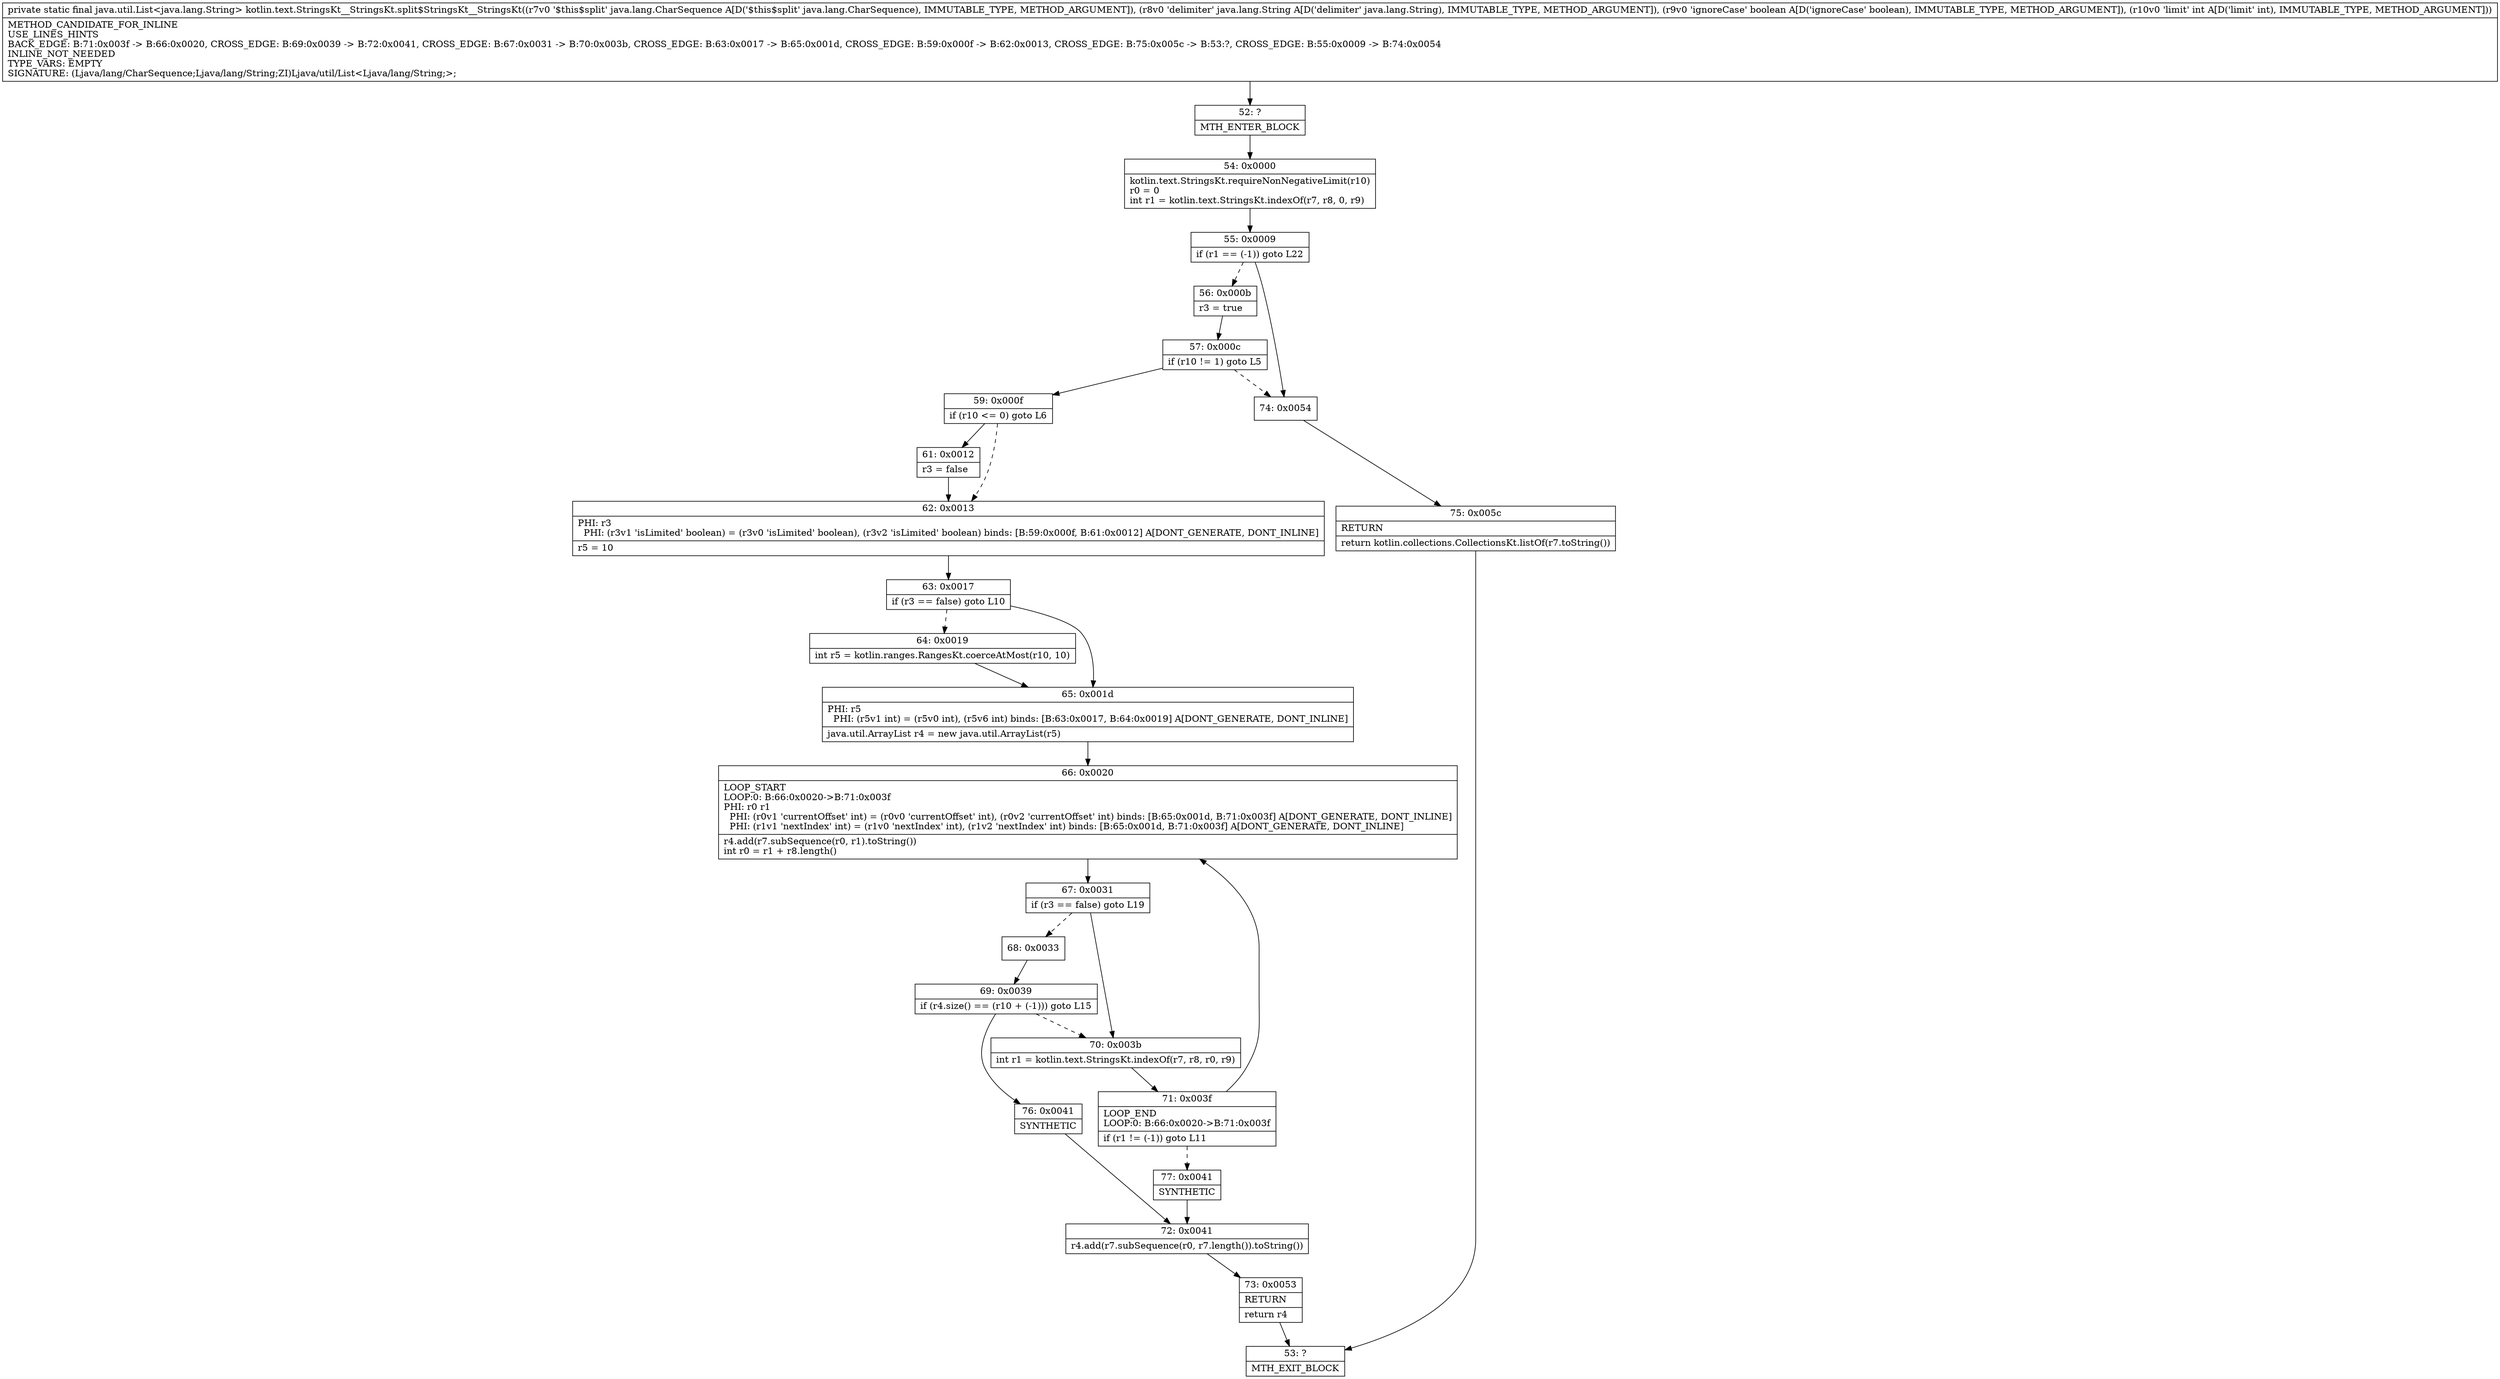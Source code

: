 digraph "CFG forkotlin.text.StringsKt__StringsKt.split$StringsKt__StringsKt(Ljava\/lang\/CharSequence;Ljava\/lang\/String;ZI)Ljava\/util\/List;" {
Node_52 [shape=record,label="{52\:\ ?|MTH_ENTER_BLOCK\l}"];
Node_54 [shape=record,label="{54\:\ 0x0000|kotlin.text.StringsKt.requireNonNegativeLimit(r10)\lr0 = 0\lint r1 = kotlin.text.StringsKt.indexOf(r7, r8, 0, r9)\l}"];
Node_55 [shape=record,label="{55\:\ 0x0009|if (r1 == (\-1)) goto L22\l}"];
Node_56 [shape=record,label="{56\:\ 0x000b|r3 = true\l}"];
Node_57 [shape=record,label="{57\:\ 0x000c|if (r10 != 1) goto L5\l}"];
Node_59 [shape=record,label="{59\:\ 0x000f|if (r10 \<= 0) goto L6\l}"];
Node_61 [shape=record,label="{61\:\ 0x0012|r3 = false\l}"];
Node_62 [shape=record,label="{62\:\ 0x0013|PHI: r3 \l  PHI: (r3v1 'isLimited' boolean) = (r3v0 'isLimited' boolean), (r3v2 'isLimited' boolean) binds: [B:59:0x000f, B:61:0x0012] A[DONT_GENERATE, DONT_INLINE]\l|r5 = 10\l}"];
Node_63 [shape=record,label="{63\:\ 0x0017|if (r3 == false) goto L10\l}"];
Node_64 [shape=record,label="{64\:\ 0x0019|int r5 = kotlin.ranges.RangesKt.coerceAtMost(r10, 10)\l}"];
Node_65 [shape=record,label="{65\:\ 0x001d|PHI: r5 \l  PHI: (r5v1 int) = (r5v0 int), (r5v6 int) binds: [B:63:0x0017, B:64:0x0019] A[DONT_GENERATE, DONT_INLINE]\l|java.util.ArrayList r4 = new java.util.ArrayList(r5)\l}"];
Node_66 [shape=record,label="{66\:\ 0x0020|LOOP_START\lLOOP:0: B:66:0x0020\-\>B:71:0x003f\lPHI: r0 r1 \l  PHI: (r0v1 'currentOffset' int) = (r0v0 'currentOffset' int), (r0v2 'currentOffset' int) binds: [B:65:0x001d, B:71:0x003f] A[DONT_GENERATE, DONT_INLINE]\l  PHI: (r1v1 'nextIndex' int) = (r1v0 'nextIndex' int), (r1v2 'nextIndex' int) binds: [B:65:0x001d, B:71:0x003f] A[DONT_GENERATE, DONT_INLINE]\l|r4.add(r7.subSequence(r0, r1).toString())\lint r0 = r1 + r8.length()\l}"];
Node_67 [shape=record,label="{67\:\ 0x0031|if (r3 == false) goto L19\l}"];
Node_68 [shape=record,label="{68\:\ 0x0033}"];
Node_69 [shape=record,label="{69\:\ 0x0039|if (r4.size() == (r10 + (\-1))) goto L15\l}"];
Node_76 [shape=record,label="{76\:\ 0x0041|SYNTHETIC\l}"];
Node_72 [shape=record,label="{72\:\ 0x0041|r4.add(r7.subSequence(r0, r7.length()).toString())\l}"];
Node_73 [shape=record,label="{73\:\ 0x0053|RETURN\l|return r4\l}"];
Node_53 [shape=record,label="{53\:\ ?|MTH_EXIT_BLOCK\l}"];
Node_70 [shape=record,label="{70\:\ 0x003b|int r1 = kotlin.text.StringsKt.indexOf(r7, r8, r0, r9)\l}"];
Node_71 [shape=record,label="{71\:\ 0x003f|LOOP_END\lLOOP:0: B:66:0x0020\-\>B:71:0x003f\l|if (r1 != (\-1)) goto L11\l}"];
Node_77 [shape=record,label="{77\:\ 0x0041|SYNTHETIC\l}"];
Node_74 [shape=record,label="{74\:\ 0x0054}"];
Node_75 [shape=record,label="{75\:\ 0x005c|RETURN\l|return kotlin.collections.CollectionsKt.listOf(r7.toString())\l}"];
MethodNode[shape=record,label="{private static final java.util.List\<java.lang.String\> kotlin.text.StringsKt__StringsKt.split$StringsKt__StringsKt((r7v0 '$this$split' java.lang.CharSequence A[D('$this$split' java.lang.CharSequence), IMMUTABLE_TYPE, METHOD_ARGUMENT]), (r8v0 'delimiter' java.lang.String A[D('delimiter' java.lang.String), IMMUTABLE_TYPE, METHOD_ARGUMENT]), (r9v0 'ignoreCase' boolean A[D('ignoreCase' boolean), IMMUTABLE_TYPE, METHOD_ARGUMENT]), (r10v0 'limit' int A[D('limit' int), IMMUTABLE_TYPE, METHOD_ARGUMENT]))  | METHOD_CANDIDATE_FOR_INLINE\lUSE_LINES_HINTS\lBACK_EDGE: B:71:0x003f \-\> B:66:0x0020, CROSS_EDGE: B:69:0x0039 \-\> B:72:0x0041, CROSS_EDGE: B:67:0x0031 \-\> B:70:0x003b, CROSS_EDGE: B:63:0x0017 \-\> B:65:0x001d, CROSS_EDGE: B:59:0x000f \-\> B:62:0x0013, CROSS_EDGE: B:75:0x005c \-\> B:53:?, CROSS_EDGE: B:55:0x0009 \-\> B:74:0x0054\lINLINE_NOT_NEEDED\lTYPE_VARS: EMPTY\lSIGNATURE: (Ljava\/lang\/CharSequence;Ljava\/lang\/String;ZI)Ljava\/util\/List\<Ljava\/lang\/String;\>;\l}"];
MethodNode -> Node_52;Node_52 -> Node_54;
Node_54 -> Node_55;
Node_55 -> Node_56[style=dashed];
Node_55 -> Node_74;
Node_56 -> Node_57;
Node_57 -> Node_59;
Node_57 -> Node_74[style=dashed];
Node_59 -> Node_61;
Node_59 -> Node_62[style=dashed];
Node_61 -> Node_62;
Node_62 -> Node_63;
Node_63 -> Node_64[style=dashed];
Node_63 -> Node_65;
Node_64 -> Node_65;
Node_65 -> Node_66;
Node_66 -> Node_67;
Node_67 -> Node_68[style=dashed];
Node_67 -> Node_70;
Node_68 -> Node_69;
Node_69 -> Node_70[style=dashed];
Node_69 -> Node_76;
Node_76 -> Node_72;
Node_72 -> Node_73;
Node_73 -> Node_53;
Node_70 -> Node_71;
Node_71 -> Node_66;
Node_71 -> Node_77[style=dashed];
Node_77 -> Node_72;
Node_74 -> Node_75;
Node_75 -> Node_53;
}

